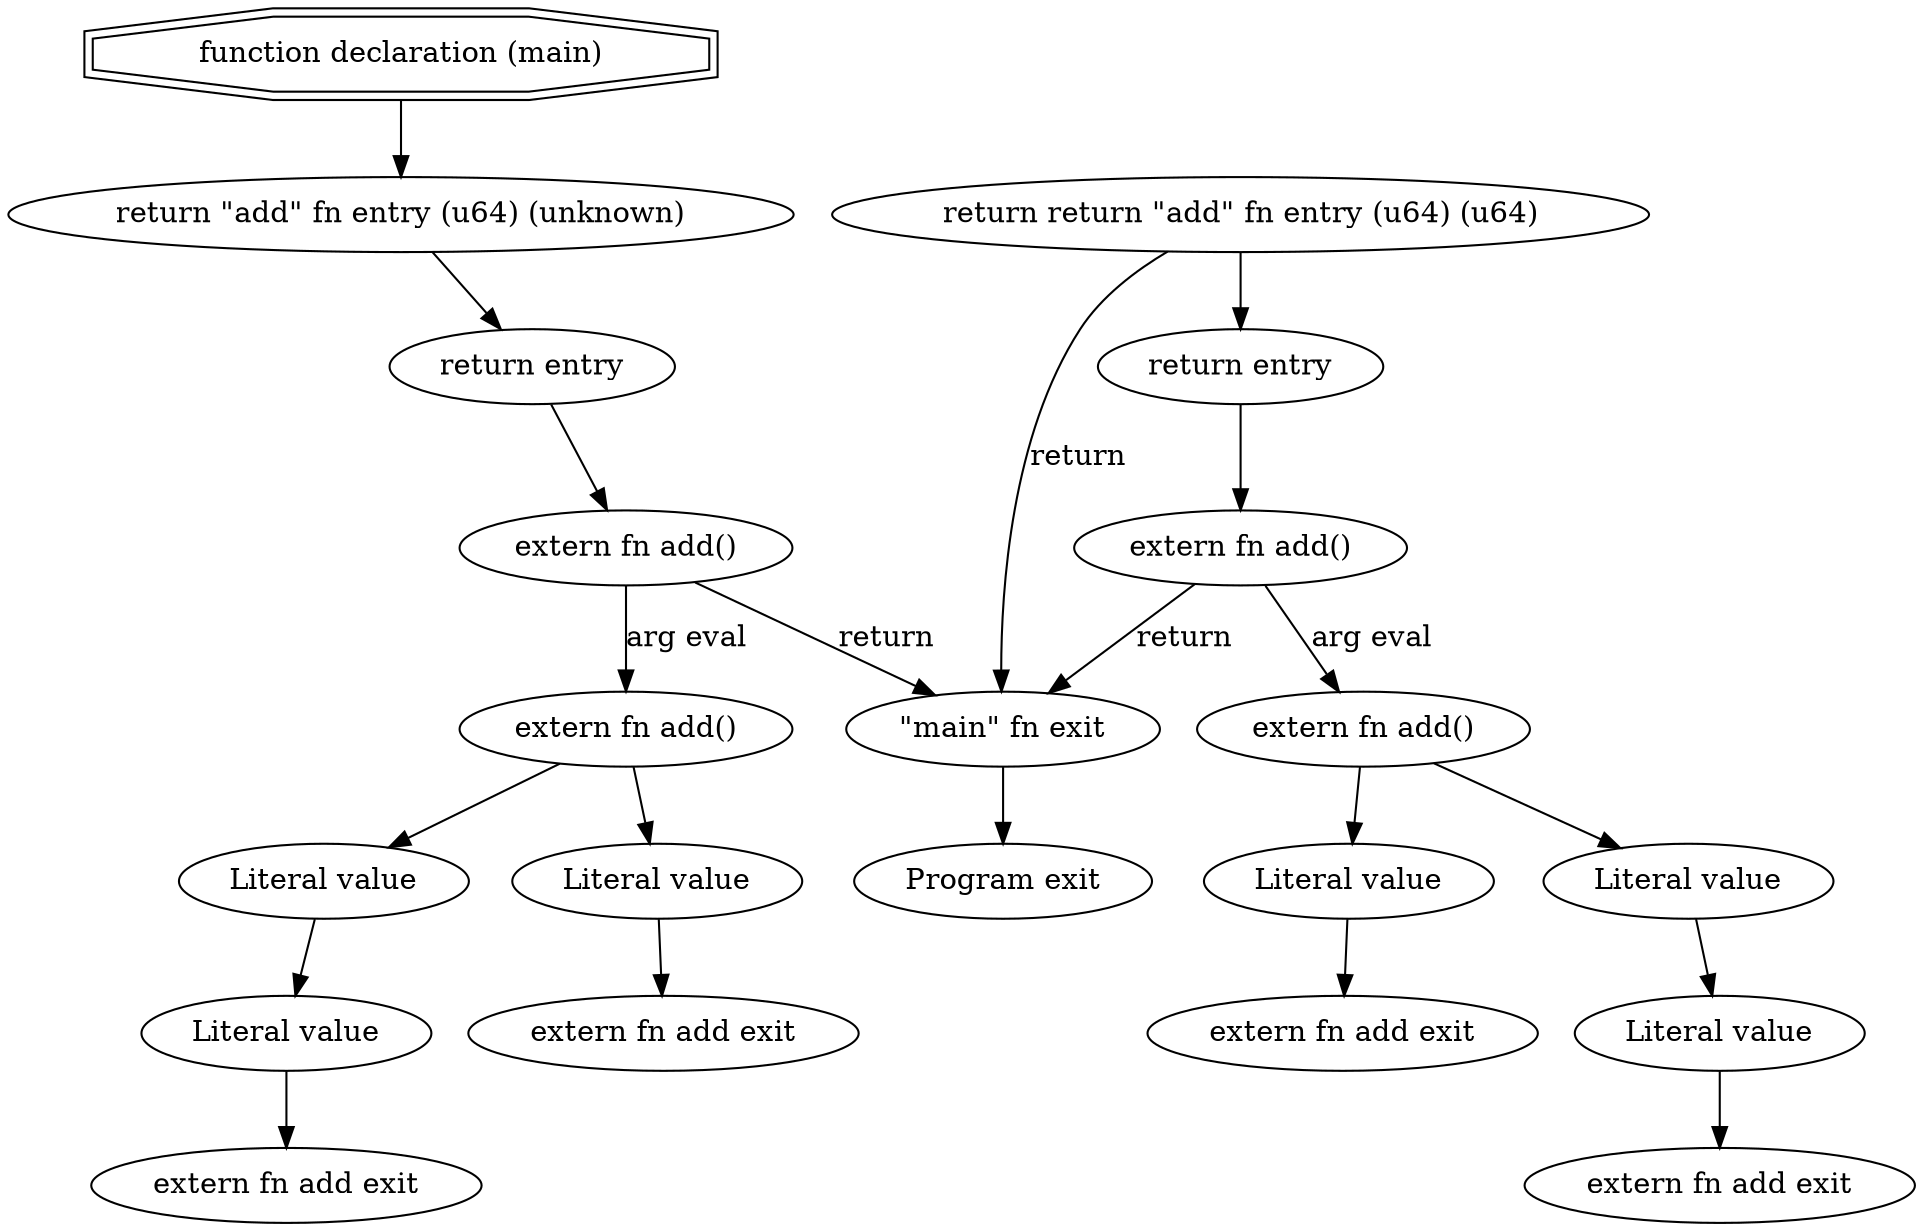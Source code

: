 digraph {
    0 [  label = "Program exit" ]
    1 [ shape=doubleoctagon label = "function declaration (main)" ]
    2 [  label = "\"main\" fn exit" ]
    3 [  label = "return \"add\" fn entry (u64) (unknown)" ]
    4 [  label = "return entry" ]
    5 [  label = "extern fn add()" ]
    6 [  label = "extern fn add exit" ]
    7 [  label = "extern fn add()" ]
    8 [  label = "extern fn add exit" ]
    9 [  label = "Literal value" ]
    10 [  label = "Literal value" ]
    11 [  label = "Literal value" ]
    12 [  label = "return return \"add\" fn entry (u64) (u64)" ]
    13 [  label = "return entry" ]
    14 [  label = "extern fn add()" ]
    15 [  label = "extern fn add exit" ]
    16 [  label = "extern fn add()" ]
    17 [  label = "extern fn add exit" ]
    18 [  label = "Literal value" ]
    19 [  label = "Literal value" ]
    20 [  label = "Literal value" ]
    1 -> 3 [ label = ""]
    3 -> 4 [ label = ""]
    4 -> 5 [ label = ""]
    5 -> 7 [ label = "arg eval"]
    7 -> 9 [ label = ""]
    9 -> 10 [ label = ""]
    10 -> 8 [ label = ""]
    7 -> 11 [ label = ""]
    11 -> 6 [ label = ""]
    5 -> 2 [ label = "return"]
    12 -> 13 [ label = ""]
    13 -> 14 [ label = ""]
    14 -> 16 [ label = "arg eval"]
    16 -> 18 [ label = ""]
    18 -> 19 [ label = ""]
    19 -> 17 [ label = ""]
    16 -> 20 [ label = ""]
    20 -> 15 [ label = ""]
    14 -> 2 [ label = "return"]
    12 -> 2 [ label = "return"]
    2 -> 0 [ label = ""]
}
